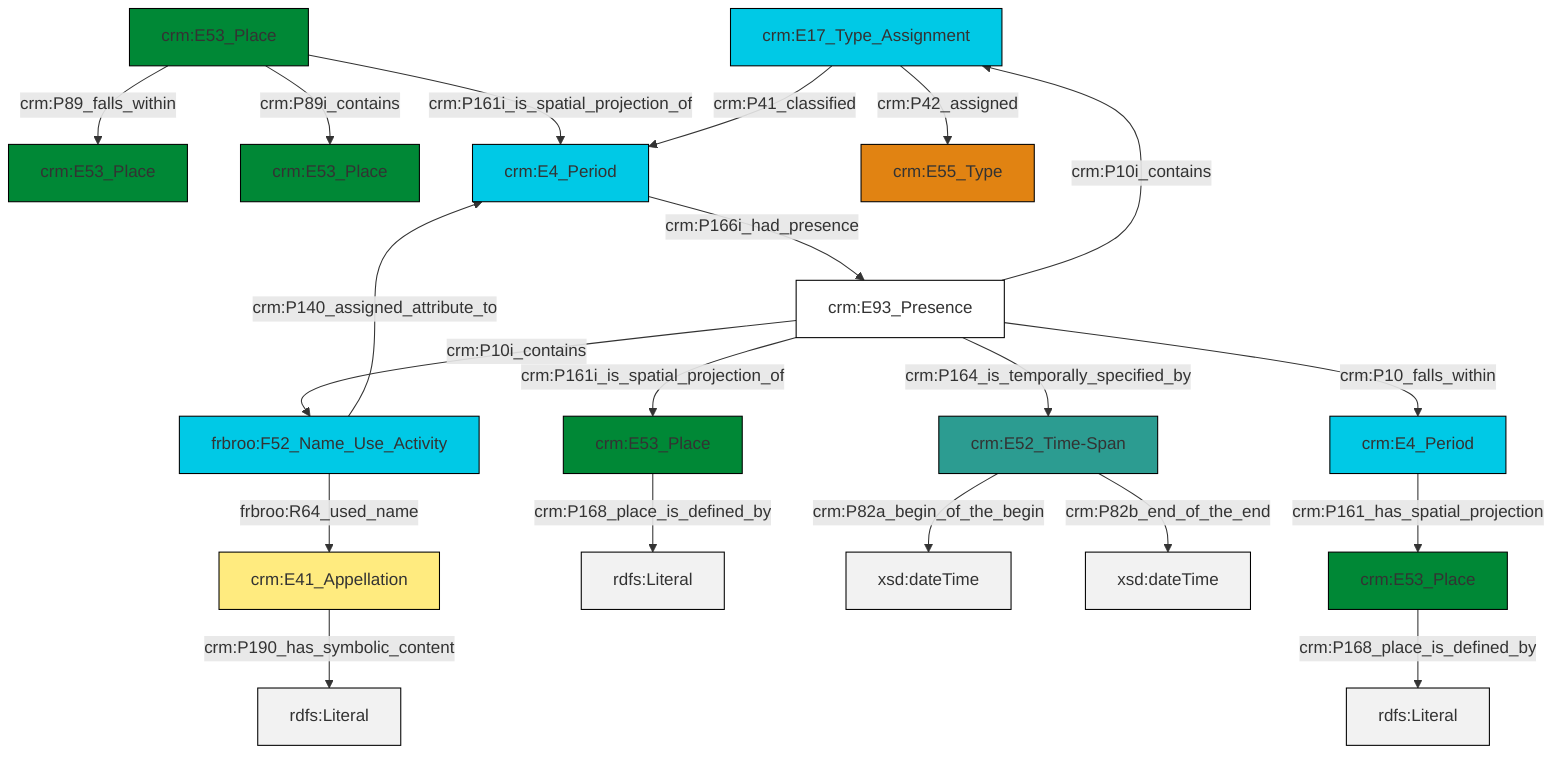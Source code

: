 graph TD
classDef Literal fill:#f2f2f2,stroke:#000000;
classDef CRM_Entity fill:#FFFFFF,stroke:#000000;
classDef Temporal_Entity fill:#00C9E6, stroke:#000000;
classDef Type fill:#E18312, stroke:#000000;
classDef Time-Span fill:#2C9C91, stroke:#000000;
classDef Appellation fill:#FFEB7F, stroke:#000000;
classDef Place fill:#008836, stroke:#000000;
classDef Persistent_Item fill:#B266B2, stroke:#000000;
classDef Conceptual_Object fill:#FFD700, stroke:#000000;
classDef Physical_Thing fill:#D2B48C, stroke:#000000;
classDef Actor fill:#f58aad, stroke:#000000;
classDef PC_Classes fill:#4ce600, stroke:#000000;
classDef Multi fill:#cccccc,stroke:#000000;

2["crm:E93_Presence"]:::CRM_Entity -->|crm:P10i_contains| 0["crm:E17_Type_Assignment"]:::Temporal_Entity
2["crm:E93_Presence"]:::CRM_Entity -->|crm:P161i_is_spatial_projection_of| 3["crm:E53_Place"]:::Place
3["crm:E53_Place"]:::Place -->|crm:P168_place_is_defined_by| 10[rdfs:Literal]:::Literal
2["crm:E93_Presence"]:::CRM_Entity -->|crm:P164_is_temporally_specified_by| 8["crm:E52_Time-Span"]:::Time-Span
8["crm:E52_Time-Span"]:::Time-Span -->|crm:P82a_begin_of_the_begin| 13[xsd:dateTime]:::Literal
6["crm:E53_Place"]:::Place -->|crm:P89_falls_within| 14["crm:E53_Place"]:::Place
8["crm:E52_Time-Span"]:::Time-Span -->|crm:P82b_end_of_the_end| 17[xsd:dateTime]:::Literal
19["frbroo:F52_Name_Use_Activity"]:::Temporal_Entity -->|crm:P140_assigned_attribute_to| 20["crm:E4_Period"]:::Temporal_Entity
20["crm:E4_Period"]:::Temporal_Entity -->|crm:P166i_had_presence| 2["crm:E93_Presence"]:::CRM_Entity
6["crm:E53_Place"]:::Place -->|crm:P161i_is_spatial_projection_of| 20["crm:E4_Period"]:::Temporal_Entity
2["crm:E93_Presence"]:::CRM_Entity -->|crm:P10i_contains| 19["frbroo:F52_Name_Use_Activity"]:::Temporal_Entity
0["crm:E17_Type_Assignment"]:::Temporal_Entity -->|crm:P41_classified| 20["crm:E4_Period"]:::Temporal_Entity
0["crm:E17_Type_Assignment"]:::Temporal_Entity -->|crm:P42_assigned| 23["crm:E55_Type"]:::Type
4["crm:E53_Place"]:::Place -->|crm:P168_place_is_defined_by| 28[rdfs:Literal]:::Literal
2["crm:E93_Presence"]:::CRM_Entity -->|crm:P10_falls_within| 11["crm:E4_Period"]:::Temporal_Entity
19["frbroo:F52_Name_Use_Activity"]:::Temporal_Entity -->|frbroo:R64_used_name| 25["crm:E41_Appellation"]:::Appellation
25["crm:E41_Appellation"]:::Appellation -->|crm:P190_has_symbolic_content| 30[rdfs:Literal]:::Literal
11["crm:E4_Period"]:::Temporal_Entity -->|crm:P161_has_spatial_projection| 4["crm:E53_Place"]:::Place
6["crm:E53_Place"]:::Place -->|crm:P89i_contains| 15["crm:E53_Place"]:::Place
